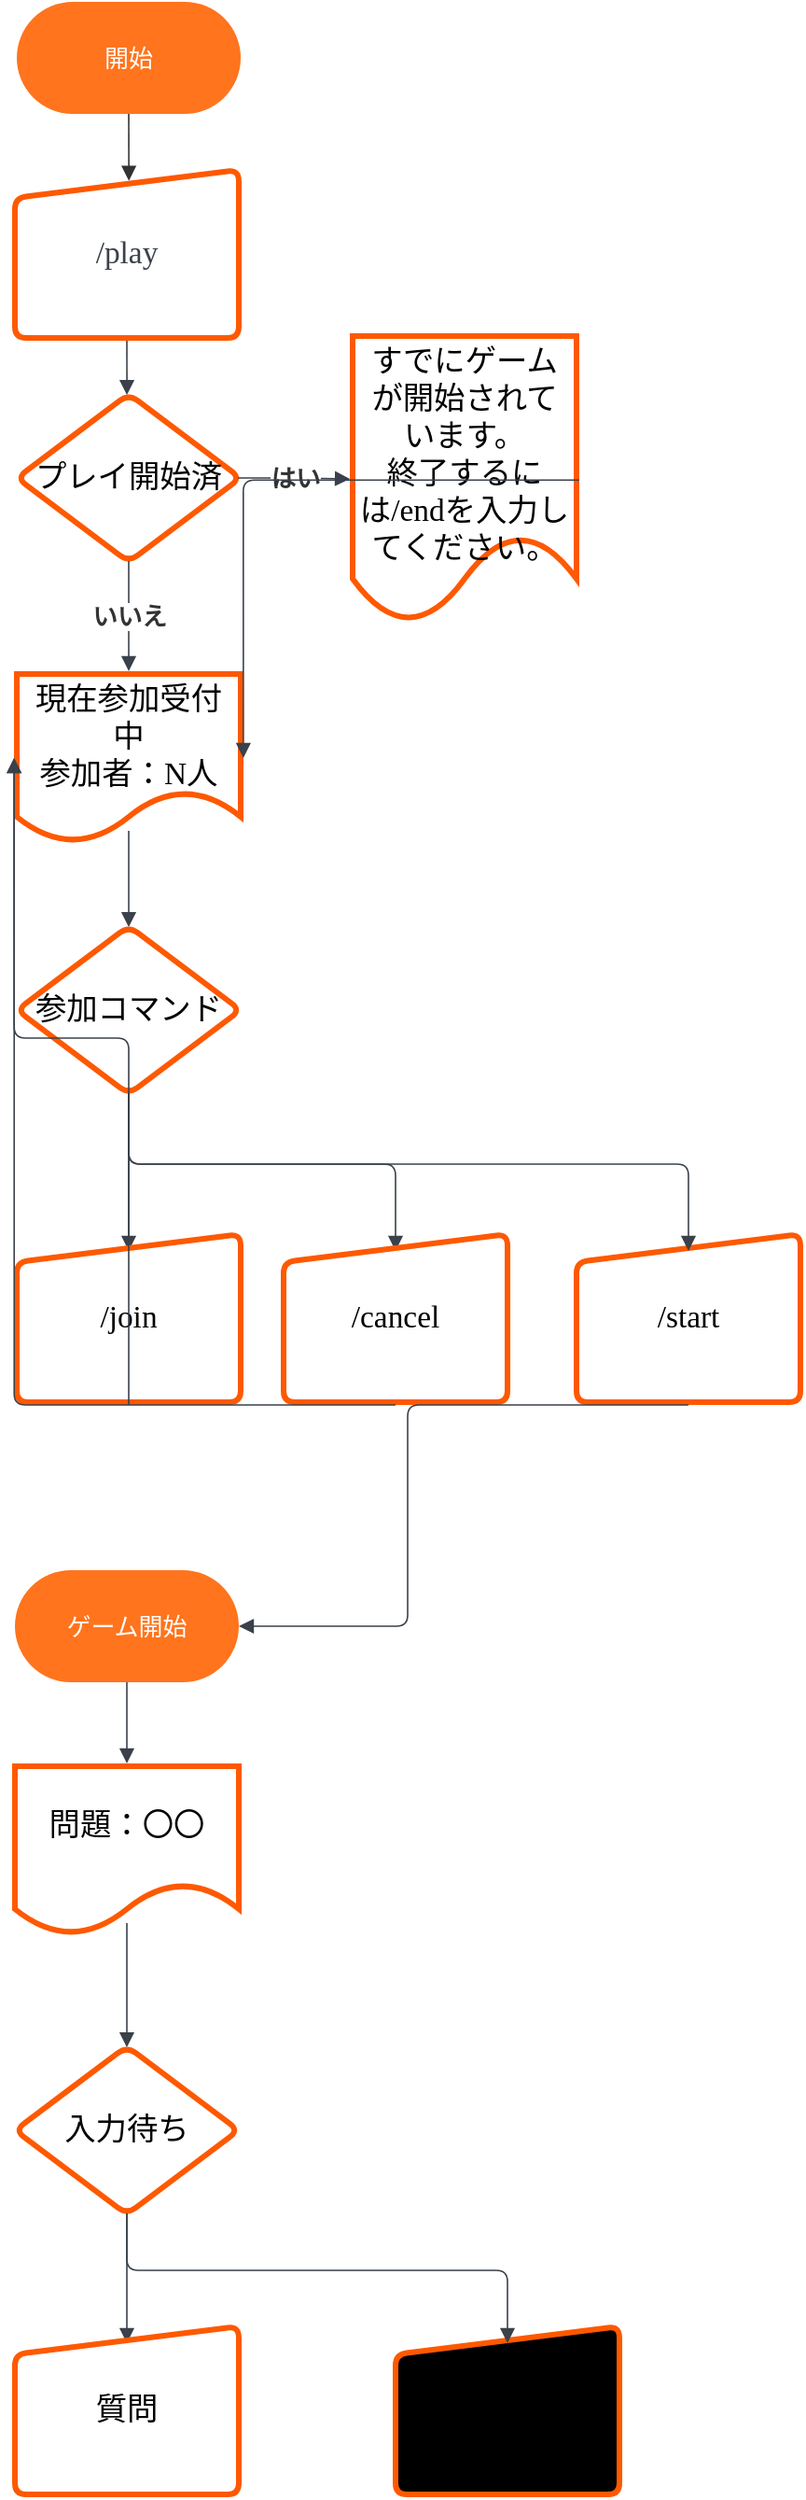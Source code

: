 <mxfile version="24.7.7">
  <diagram name="ページ1" id="frMR8SvpSxzmtPhyWDE2">
    <mxGraphModel dx="2090" dy="3606" grid="1" gridSize="10" guides="1" tooltips="1" connect="1" arrows="1" fold="1" page="1" pageScale="1" pageWidth="827" pageHeight="1169" math="0" shadow="0">
      <root>
        <mxCell id="0" />
        <mxCell id="1" parent="0" />
        <mxCell id="WDazMawdFwYF5kCfvkeo-1" value="開始" style="html=1;overflow=block;blockSpacing=1;whiteSpace=wrap;rounded=1;arcSize=50;fontSize=13;fontFamily=Lucid JP;fontColor=#ffffff;spacing=3.8;strokeOpacity=0;fillOpacity=100;fillColor=#ff741d;strokeWidth=0.8;lucidId=~U465~lUrSb8;" vertex="1" parent="1">
          <mxGeometry x="997" y="-435" width="120" height="60" as="geometry" />
        </mxCell>
        <mxCell id="WDazMawdFwYF5kCfvkeo-2" value="/play" style="html=1;overflow=block;blockSpacing=1;whiteSpace=wrap;shape=manualInput;size=15;fontSize=16.7;fontFamily=Liberation Serif;fontColor=#3a414a;align=center;spacing=3.8;strokeColor=#fe5900;strokeOpacity=100;fillOpacity=100;rounded=1;absoluteArcSize=1;arcSize=12;fillColor=#ffffff;strokeWidth=3;lucidId=~U46HGoSjG18;" vertex="1" parent="1">
          <mxGeometry x="996" y="-345" width="120" height="90" as="geometry" />
        </mxCell>
        <mxCell id="WDazMawdFwYF5kCfvkeo-4" value="" style="html=1;jettySize=18;whiteSpace=wrap;fontSize=13;strokeColor=#333333;strokeOpacity=100;strokeWidth=0.8;rounded=1;arcSize=24;edgeStyle=orthogonalEdgeStyle;startArrow=none;endArrow=block;endFill=1;exitX=0.5;exitY=1;exitPerimeter=0;entryX=0.509;entryY=0.065;entryPerimeter=0;lucidId=~U46H.SjukDl;" edge="1" parent="1" source="WDazMawdFwYF5kCfvkeo-1" target="WDazMawdFwYF5kCfvkeo-2">
          <mxGeometry width="100" height="100" relative="1" as="geometry">
            <Array as="points" />
          </mxGeometry>
        </mxCell>
        <mxCell id="WDazMawdFwYF5kCfvkeo-7" value="プレイ開始済" style="html=1;overflow=block;blockSpacing=1;whiteSpace=wrap;rhombus;fontSize=16.7;fontFamily=Liberation Serif;spacing=3.8;strokeColor=#fe5900;strokeOpacity=100;rounded=1;absoluteArcSize=1;arcSize=12;strokeWidth=3;lucidId=bX46pygX1IwF;" vertex="1" parent="1">
          <mxGeometry x="997" y="-225" width="120" height="90" as="geometry" />
        </mxCell>
        <mxCell id="WDazMawdFwYF5kCfvkeo-8" value="" style="html=1;jettySize=18;whiteSpace=wrap;fontSize=13;strokeColor=#3a414a;strokeOpacity=100;strokeWidth=0.8;rounded=1;arcSize=12;edgeStyle=orthogonalEdgeStyle;startArrow=none;endArrow=block;endFill=1;exitX=0.5;exitY=1.017;exitPerimeter=0;entryX=0.492;entryY=0.006;entryPerimeter=0;lucidId=oX46W3XcybG5;" edge="1" parent="1" source="WDazMawdFwYF5kCfvkeo-2" target="WDazMawdFwYF5kCfvkeo-7">
          <mxGeometry width="100" height="100" relative="1" as="geometry">
            <Array as="points" />
          </mxGeometry>
        </mxCell>
        <mxCell id="WDazMawdFwYF5kCfvkeo-9" value="" style="html=1;jettySize=18;whiteSpace=wrap;fontSize=13.3;fontFamily=Liberation Serif;fontColor=#333333;fontStyle=1;strokeColor=#3a414a;strokeOpacity=100;strokeWidth=0.8;rounded=1;arcSize=12;edgeStyle=orthogonalEdgeStyle;startArrow=none;endArrow=block;endFill=1;exitX=0.5;exitY=0.994;exitPerimeter=0;entryX=0.5;entryY=-0.017;entryPerimeter=0;lucidId=EY46NvbOGxXJ;" edge="1" parent="1" source="WDazMawdFwYF5kCfvkeo-7" target="WDazMawdFwYF5kCfvkeo-11">
          <mxGeometry width="100" height="100" relative="1" as="geometry">
            <Array as="points" />
          </mxGeometry>
        </mxCell>
        <mxCell id="WDazMawdFwYF5kCfvkeo-10" value="いいえ" style="text;html=1;resizable=0;labelBackgroundColor=default;align=center;verticalAlign=middle;fontStyle=1;fontColor=#333333;fontSize=13.3;" vertex="1" parent="WDazMawdFwYF5kCfvkeo-9">
          <mxGeometry relative="1" as="geometry" />
        </mxCell>
        <mxCell id="WDazMawdFwYF5kCfvkeo-11" value="現在参加受付中&#xa;参加者：N人" style="html=1;overflow=block;blockSpacing=1;whiteSpace=wrap;shape=document;boundedLbl=1;fontSize=16.7;fontFamily=Liberation Serif;spacing=3.8;strokeColor=#fe5900;strokeOpacity=100;rounded=1;absoluteArcSize=1;arcSize=12;strokeWidth=3;lucidId=EY46ze_tZcAt;" vertex="1" parent="1">
          <mxGeometry x="997" y="-75" width="120" height="90" as="geometry" />
        </mxCell>
        <mxCell id="WDazMawdFwYF5kCfvkeo-12" value="" style="html=1;jettySize=18;whiteSpace=wrap;fontSize=13.3;fontFamily=Liberation Serif;fontColor=#333333;fontStyle=1;strokeColor=#3a414a;strokeOpacity=100;strokeWidth=0.8;rounded=1;arcSize=12;edgeStyle=orthogonalEdgeStyle;startArrow=none;endArrow=block;endFill=1;exitX=0.988;exitY=0.5;exitPerimeter=0;entryX=-0.012;entryY=0.5;entryPerimeter=0;lucidId=JY46uP4CWbTt;" edge="1" parent="1" source="WDazMawdFwYF5kCfvkeo-7" target="WDazMawdFwYF5kCfvkeo-14">
          <mxGeometry width="100" height="100" relative="1" as="geometry">
            <Array as="points" />
          </mxGeometry>
        </mxCell>
        <mxCell id="WDazMawdFwYF5kCfvkeo-13" value="はい" style="text;html=1;resizable=0;labelBackgroundColor=default;align=center;verticalAlign=middle;fontStyle=1;fontColor=#333333;fontSize=13.3;" vertex="1" parent="WDazMawdFwYF5kCfvkeo-12">
          <mxGeometry relative="1" as="geometry" />
        </mxCell>
        <mxCell id="WDazMawdFwYF5kCfvkeo-14" value="すでにゲームが開始されています。&#xa;終了するには/endを入力してください。" style="html=1;overflow=block;blockSpacing=1;whiteSpace=wrap;shape=document;boundedLbl=1;fontSize=16.7;fontFamily=Liberation Serif;spacing=3.8;strokeColor=#fe5900;strokeOpacity=100;rounded=1;absoluteArcSize=1;arcSize=12;strokeWidth=3;lucidId=JY46ptZgiAvo;" vertex="1" parent="1">
          <mxGeometry x="1177" y="-256" width="120" height="153" as="geometry" />
        </mxCell>
        <mxCell id="WDazMawdFwYF5kCfvkeo-15" value="" style="html=1;jettySize=18;whiteSpace=wrap;fontSize=13;strokeColor=#3a414a;strokeOpacity=100;strokeWidth=0.8;rounded=1;arcSize=12;edgeStyle=orthogonalEdgeStyle;startArrow=none;endArrow=block;endFill=1;exitX=0.5;exitY=0.933;exitPerimeter=0;entryX=0.5;entryY=0.006;entryPerimeter=0;lucidId=E646fNaUefCG;" edge="1" parent="1" source="WDazMawdFwYF5kCfvkeo-11" target="WDazMawdFwYF5kCfvkeo-16">
          <mxGeometry width="100" height="100" relative="1" as="geometry">
            <Array as="points" />
          </mxGeometry>
        </mxCell>
        <mxCell id="WDazMawdFwYF5kCfvkeo-16" value="参加コマンド" style="html=1;overflow=block;blockSpacing=1;whiteSpace=wrap;rhombus;fontSize=16.7;fontFamily=Liberation Serif;spacing=3.8;strokeColor=#fe5900;strokeOpacity=100;rounded=1;absoluteArcSize=1;arcSize=12;strokeWidth=3;lucidId=E646n8hSBBIF;" vertex="1" parent="1">
          <mxGeometry x="997" y="60" width="120" height="90" as="geometry" />
        </mxCell>
        <mxCell id="WDazMawdFwYF5kCfvkeo-17" value="" style="html=1;jettySize=18;whiteSpace=wrap;fontSize=13;strokeColor=#3a414a;strokeOpacity=100;strokeWidth=0.8;rounded=1;arcSize=12;edgeStyle=orthogonalEdgeStyle;startArrow=none;endArrow=block;endFill=1;exitX=0.5;exitY=0.994;exitPerimeter=0;entryX=0.5;entryY=0.1;entryPerimeter=0;lucidId=m7468-tLdPWE;" edge="1" parent="1" source="WDazMawdFwYF5kCfvkeo-16" target="WDazMawdFwYF5kCfvkeo-18">
          <mxGeometry width="100" height="100" relative="1" as="geometry">
            <Array as="points" />
          </mxGeometry>
        </mxCell>
        <mxCell id="WDazMawdFwYF5kCfvkeo-18" value="/join" style="html=1;overflow=block;blockSpacing=1;whiteSpace=wrap;shape=manualInput;size=15;fontSize=16.7;fontFamily=Liberation Serif;spacing=3.8;strokeColor=#fe5900;strokeOpacity=100;rounded=1;absoluteArcSize=1;arcSize=12;strokeWidth=3;lucidId=m746b8loxyOw;" vertex="1" parent="1">
          <mxGeometry x="997" y="225" width="120" height="90" as="geometry" />
        </mxCell>
        <mxCell id="WDazMawdFwYF5kCfvkeo-19" value="" style="html=1;jettySize=18;whiteSpace=wrap;fontSize=13;strokeColor=#3a414a;strokeOpacity=100;strokeWidth=0.8;rounded=1;arcSize=12;edgeStyle=orthogonalEdgeStyle;startArrow=none;endArrow=block;endFill=1;exitX=0.5;exitY=0.994;exitPerimeter=0;entryX=0.5;entryY=0.1;entryPerimeter=0;lucidId=u846R.E1gD-j;" edge="1" parent="1" source="WDazMawdFwYF5kCfvkeo-16" target="WDazMawdFwYF5kCfvkeo-20">
          <mxGeometry width="100" height="100" relative="1" as="geometry">
            <Array as="points" />
          </mxGeometry>
        </mxCell>
        <mxCell id="WDazMawdFwYF5kCfvkeo-20" value="/cancel" style="html=1;overflow=block;blockSpacing=1;whiteSpace=wrap;shape=manualInput;size=15;fontSize=16.7;fontFamily=Liberation Serif;spacing=3.8;strokeColor=#fe5900;strokeOpacity=100;rounded=1;absoluteArcSize=1;arcSize=12;strokeWidth=3;lucidId=u846xXxP.mW3;" vertex="1" parent="1">
          <mxGeometry x="1140" y="225" width="120" height="90" as="geometry" />
        </mxCell>
        <mxCell id="WDazMawdFwYF5kCfvkeo-21" value="/start" style="html=1;overflow=block;blockSpacing=1;whiteSpace=wrap;shape=manualInput;size=15;fontSize=16.7;fontFamily=Liberation Serif;spacing=3.8;strokeColor=#fe5900;strokeOpacity=100;rounded=1;absoluteArcSize=1;arcSize=12;strokeWidth=3;lucidId=O-46Bwxo8Go.;" vertex="1" parent="1">
          <mxGeometry x="1297" y="225" width="120" height="90" as="geometry" />
        </mxCell>
        <mxCell id="WDazMawdFwYF5kCfvkeo-22" value="" style="html=1;jettySize=18;whiteSpace=wrap;fontSize=13;strokeColor=#3a414a;strokeOpacity=100;strokeWidth=0.8;rounded=1;arcSize=12;edgeStyle=orthogonalEdgeStyle;startArrow=none;endArrow=block;endFill=1;exitX=0.5;exitY=0.994;exitPerimeter=0;entryX=0.5;entryY=0.1;entryPerimeter=0;lucidId=1-469GCzhSOn;" edge="1" parent="1" source="WDazMawdFwYF5kCfvkeo-16" target="WDazMawdFwYF5kCfvkeo-21">
          <mxGeometry width="100" height="100" relative="1" as="geometry">
            <Array as="points" />
          </mxGeometry>
        </mxCell>
        <mxCell id="WDazMawdFwYF5kCfvkeo-23" value="" style="html=1;jettySize=18;whiteSpace=wrap;fontSize=13;strokeColor=#3a414a;strokeOpacity=100;strokeWidth=0.8;rounded=1;arcSize=12;edgeStyle=orthogonalEdgeStyle;startArrow=none;endArrow=block;endFill=1;exitX=0.5;exitY=1.017;exitPerimeter=0;entryX=-0.012;entryY=0.5;entryPerimeter=0;lucidId=.-46UDgsffEk;" edge="1" parent="1" source="WDazMawdFwYF5kCfvkeo-18" target="WDazMawdFwYF5kCfvkeo-11">
          <mxGeometry width="100" height="100" relative="1" as="geometry">
            <Array as="points" />
          </mxGeometry>
        </mxCell>
        <mxCell id="WDazMawdFwYF5kCfvkeo-24" value="" style="html=1;jettySize=18;whiteSpace=wrap;fontSize=13;strokeColor=#3a414a;strokeOpacity=100;strokeWidth=0.8;rounded=1;arcSize=12;edgeStyle=orthogonalEdgeStyle;startArrow=none;endArrow=block;endFill=1;exitX=0.5;exitY=1.017;exitPerimeter=0;entryX=-0.012;entryY=0.5;entryPerimeter=0;lucidId=c_46KuLggkMn;" edge="1" parent="1" source="WDazMawdFwYF5kCfvkeo-20" target="WDazMawdFwYF5kCfvkeo-11">
          <mxGeometry width="100" height="100" relative="1" as="geometry">
            <Array as="points" />
          </mxGeometry>
        </mxCell>
        <mxCell id="WDazMawdFwYF5kCfvkeo-25" value="" style="html=1;jettySize=18;whiteSpace=wrap;fontSize=13;strokeColor=#3a414a;strokeOpacity=100;strokeWidth=0.8;rounded=1;arcSize=12;edgeStyle=orthogonalEdgeStyle;startArrow=none;endArrow=block;endFill=1;exitX=0.5;exitY=1.017;exitPerimeter=0;entryX=1;entryY=0.5;entryPerimeter=0;lucidId=0_46st.Tg1OF;" edge="1" parent="1" source="WDazMawdFwYF5kCfvkeo-21" target="WDazMawdFwYF5kCfvkeo-26">
          <mxGeometry width="100" height="100" relative="1" as="geometry">
            <Array as="points" />
          </mxGeometry>
        </mxCell>
        <mxCell id="WDazMawdFwYF5kCfvkeo-26" value="ゲーム開始" style="html=1;overflow=block;blockSpacing=1;whiteSpace=wrap;rounded=1;arcSize=50;fontSize=13;fontFamily=Lucid JP;fontColor=#ffffff;align=center;spacing=3.8;strokeOpacity=0;fillOpacity=100;fillColor=#ff741d;strokeWidth=0.8;lucidId=2_46xnNCwEn1;" vertex="1" parent="1">
          <mxGeometry x="996" y="405" width="120" height="60" as="geometry" />
        </mxCell>
        <mxCell id="WDazMawdFwYF5kCfvkeo-27" value="" style="html=1;jettySize=18;whiteSpace=wrap;fontSize=13;strokeColor=#3a414a;strokeOpacity=100;strokeWidth=0.8;rounded=1;arcSize=12;edgeStyle=orthogonalEdgeStyle;startArrow=none;endArrow=block;endFill=1;exitX=1.012;exitY=0.504;exitPerimeter=0;entryX=1.012;entryY=0.5;entryPerimeter=0;lucidId=di56312G_S8A;" edge="1" parent="1" source="WDazMawdFwYF5kCfvkeo-14" target="WDazMawdFwYF5kCfvkeo-11">
          <mxGeometry width="100" height="100" relative="1" as="geometry">
            <Array as="points" />
          </mxGeometry>
        </mxCell>
        <mxCell id="WDazMawdFwYF5kCfvkeo-28" value="問題：〇〇" style="html=1;overflow=block;blockSpacing=1;whiteSpace=wrap;shape=document;boundedLbl=1;fontSize=16.7;fontFamily=Liberation Serif;align=center;spacing=3.8;strokeColor=#fe5900;strokeOpacity=100;fillOpacity=100;rounded=1;absoluteArcSize=1;arcSize=12;fillColor=#ffffff;strokeWidth=3;lucidId=qG56i8TFN4ua;" vertex="1" parent="1">
          <mxGeometry x="996" y="510" width="120" height="90" as="geometry" />
        </mxCell>
        <mxCell id="WDazMawdFwYF5kCfvkeo-29" value="" style="html=1;jettySize=18;whiteSpace=wrap;fontSize=13;strokeColor=#3a414a;strokeOpacity=100;strokeWidth=0.8;rounded=1;arcSize=12;edgeStyle=orthogonalEdgeStyle;startArrow=none;endArrow=block;endFill=1;exitX=0.5;exitY=1;exitPerimeter=0;entryX=0.5;entryY=-0.017;entryPerimeter=0;lucidId=vG56Q~eC3JCq;" edge="1" parent="1" source="WDazMawdFwYF5kCfvkeo-26" target="WDazMawdFwYF5kCfvkeo-28">
          <mxGeometry width="100" height="100" relative="1" as="geometry">
            <Array as="points" />
          </mxGeometry>
        </mxCell>
        <mxCell id="WDazMawdFwYF5kCfvkeo-30" value="" style="html=1;jettySize=18;whiteSpace=wrap;fontSize=13;strokeColor=#3a414a;strokeOpacity=100;strokeWidth=0.8;rounded=1;arcSize=12;edgeStyle=orthogonalEdgeStyle;startArrow=none;endArrow=block;endFill=1;exitX=0.5;exitY=0.933;exitPerimeter=0;entryX=0.5;entryY=0.006;entryPerimeter=0;lucidId=aa76nVpj2v9U;" edge="1" parent="1" source="WDazMawdFwYF5kCfvkeo-28" target="WDazMawdFwYF5kCfvkeo-31">
          <mxGeometry width="100" height="100" relative="1" as="geometry">
            <Array as="points" />
          </mxGeometry>
        </mxCell>
        <mxCell id="WDazMawdFwYF5kCfvkeo-31" value="入力待ち" style="html=1;overflow=block;blockSpacing=1;whiteSpace=wrap;rhombus;fontSize=16.7;fontFamily=Liberation Serif;align=center;spacing=3.8;strokeColor=#fe5900;strokeOpacity=100;fillOpacity=100;rounded=1;absoluteArcSize=1;arcSize=12;fillColor=#ffffff;strokeWidth=3;lucidId=aa76UMzdjxra;" vertex="1" parent="1">
          <mxGeometry x="996" y="660" width="120" height="90" as="geometry" />
        </mxCell>
        <mxCell id="WDazMawdFwYF5kCfvkeo-32" value="" style="html=1;jettySize=18;whiteSpace=wrap;fontSize=13;strokeColor=#3a414a;strokeOpacity=100;strokeWidth=0.8;rounded=1;arcSize=12;edgeStyle=orthogonalEdgeStyle;startArrow=none;endArrow=block;endFill=1;exitX=0.5;exitY=0.994;exitPerimeter=0;entryX=0.5;entryY=0.1;entryPerimeter=0;lucidId=Zhj7ui2WvuuY;" edge="1" parent="1" source="WDazMawdFwYF5kCfvkeo-31" target="WDazMawdFwYF5kCfvkeo-33">
          <mxGeometry width="100" height="100" relative="1" as="geometry">
            <Array as="points" />
          </mxGeometry>
        </mxCell>
        <mxCell id="WDazMawdFwYF5kCfvkeo-33" value="質問" style="html=1;overflow=block;blockSpacing=1;whiteSpace=wrap;shape=manualInput;size=15;fontSize=16.7;fontFamily=Liberation Serif;align=center;spacing=3.8;strokeColor=#fe5900;strokeOpacity=100;fillOpacity=100;rounded=1;absoluteArcSize=1;arcSize=12;fillColor=#ffffff;strokeWidth=3;lucidId=Zhj7LFXI9Fl9;" vertex="1" parent="1">
          <mxGeometry x="996" y="810" width="120" height="90" as="geometry" />
        </mxCell>
        <mxCell id="WDazMawdFwYF5kCfvkeo-34" value="回答" style="html=1;overflow=block;blockSpacing=1;whiteSpace=wrap;shape=manualInput;size=15;fontSize=16.7;fontFamily=Liberation Serif;align=center;spacing=3.8;strokeColor=#fe5900;strokeOpacity=100;rounded=1;absoluteArcSize=1;arcSize=12;fillColor=#unset;strokeWidth=3;lucidId=Dij7EEe5N2uN;" vertex="1" parent="1">
          <mxGeometry x="1200" y="810" width="120" height="90" as="geometry" />
        </mxCell>
        <mxCell id="WDazMawdFwYF5kCfvkeo-35" value="" style="html=1;jettySize=18;whiteSpace=wrap;fontSize=13;strokeColor=#3a414a;strokeOpacity=100;strokeWidth=0.8;rounded=1;arcSize=12;edgeStyle=orthogonalEdgeStyle;startArrow=none;endArrow=block;endFill=1;exitX=0.5;exitY=0.994;exitPerimeter=0;entryX=0.5;entryY=0.1;entryPerimeter=0;lucidId=Qij7IqYSOQw6;" edge="1" parent="1" source="WDazMawdFwYF5kCfvkeo-31" target="WDazMawdFwYF5kCfvkeo-34">
          <mxGeometry width="100" height="100" relative="1" as="geometry">
            <Array as="points" />
          </mxGeometry>
        </mxCell>
        <mxCell id="WDazMawdFwYF5kCfvkeo-36" value="" style="text;html=1;resizable=0;labelBackgroundColor=default;align=center;verticalAlign=middle;fontSize=13;" vertex="1" parent="WDazMawdFwYF5kCfvkeo-35">
          <mxGeometry x="-0.746" relative="1" as="geometry" />
        </mxCell>
      </root>
    </mxGraphModel>
  </diagram>
</mxfile>
